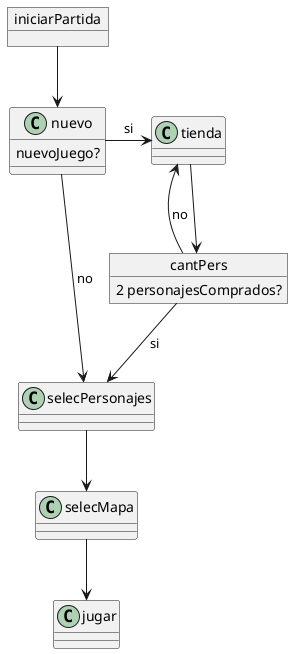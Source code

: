 @startuml


object iniciarPartida {

}


iniciarPartida --> nuevo 

object nuevo{
    nuevoJuego?
}

nuevo -right-> tienda : si

object tienda {

}

object cantPers{

    2 personajesComprados?
}
cantPers --> tienda : no
tienda --> cantPers
cantPers --> selecPersonajes : si

nuevo -down-> selecPersonajes : no

object selecPersonajes{

}
selecPersonajes --> selecMapa

object selecMapa{

}

selecMapa --> jugar

object jugar{

}


@enduml